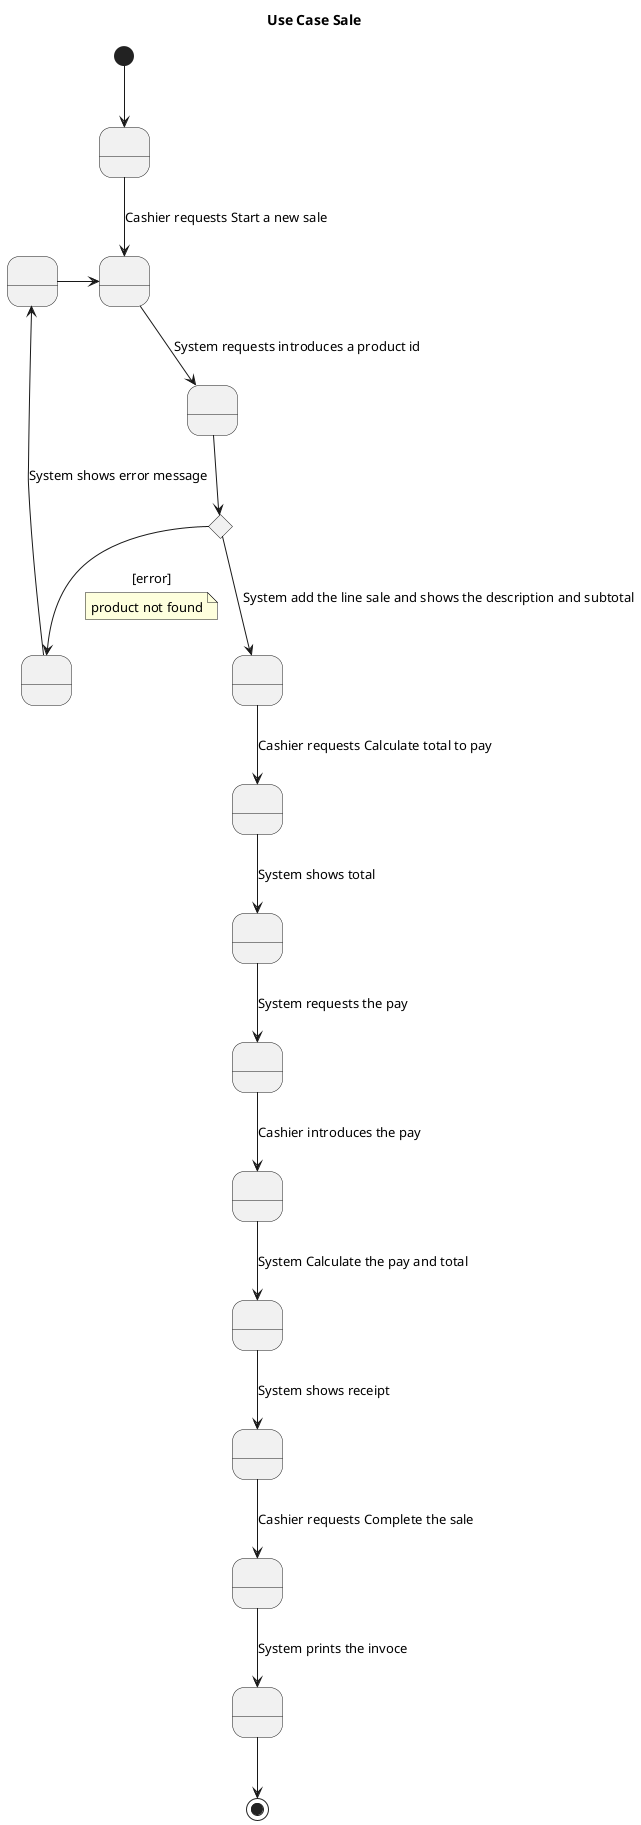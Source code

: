 @startuml UseCaseViewSale
title Use Case Sale

state A as " "
state B as " "
state C as " "
state D as " "
state E as " "
state F as " "
state G as " "
state H as " "
state I as " "
state J as " "
state K as " "
state L as " "
state M as " "
state N as " "

state if1 <<choice>> 

[*] --> A
A --> B : Cashier requests Start a new sale
B --> C : System requests introduces a product id
C --> if1
    if1 --> M : [error]
    note on link
        product not found
    endnote
    M -up-> N : System shows error message
    N -right-> B
if1 --> D : System add the line sale and shows the description and subtotal
D --> E : Cashier requests Calculate total to pay
E --> F : System shows total
F --> G : System requests the pay
G --> H : Cashier introduces the pay
H --> I : System Calculate the pay and total
I --> J : System shows receipt
J --> K : Cashier requests Complete the sale
K --> L : System prints the invoce
L --> [*]
@enduml